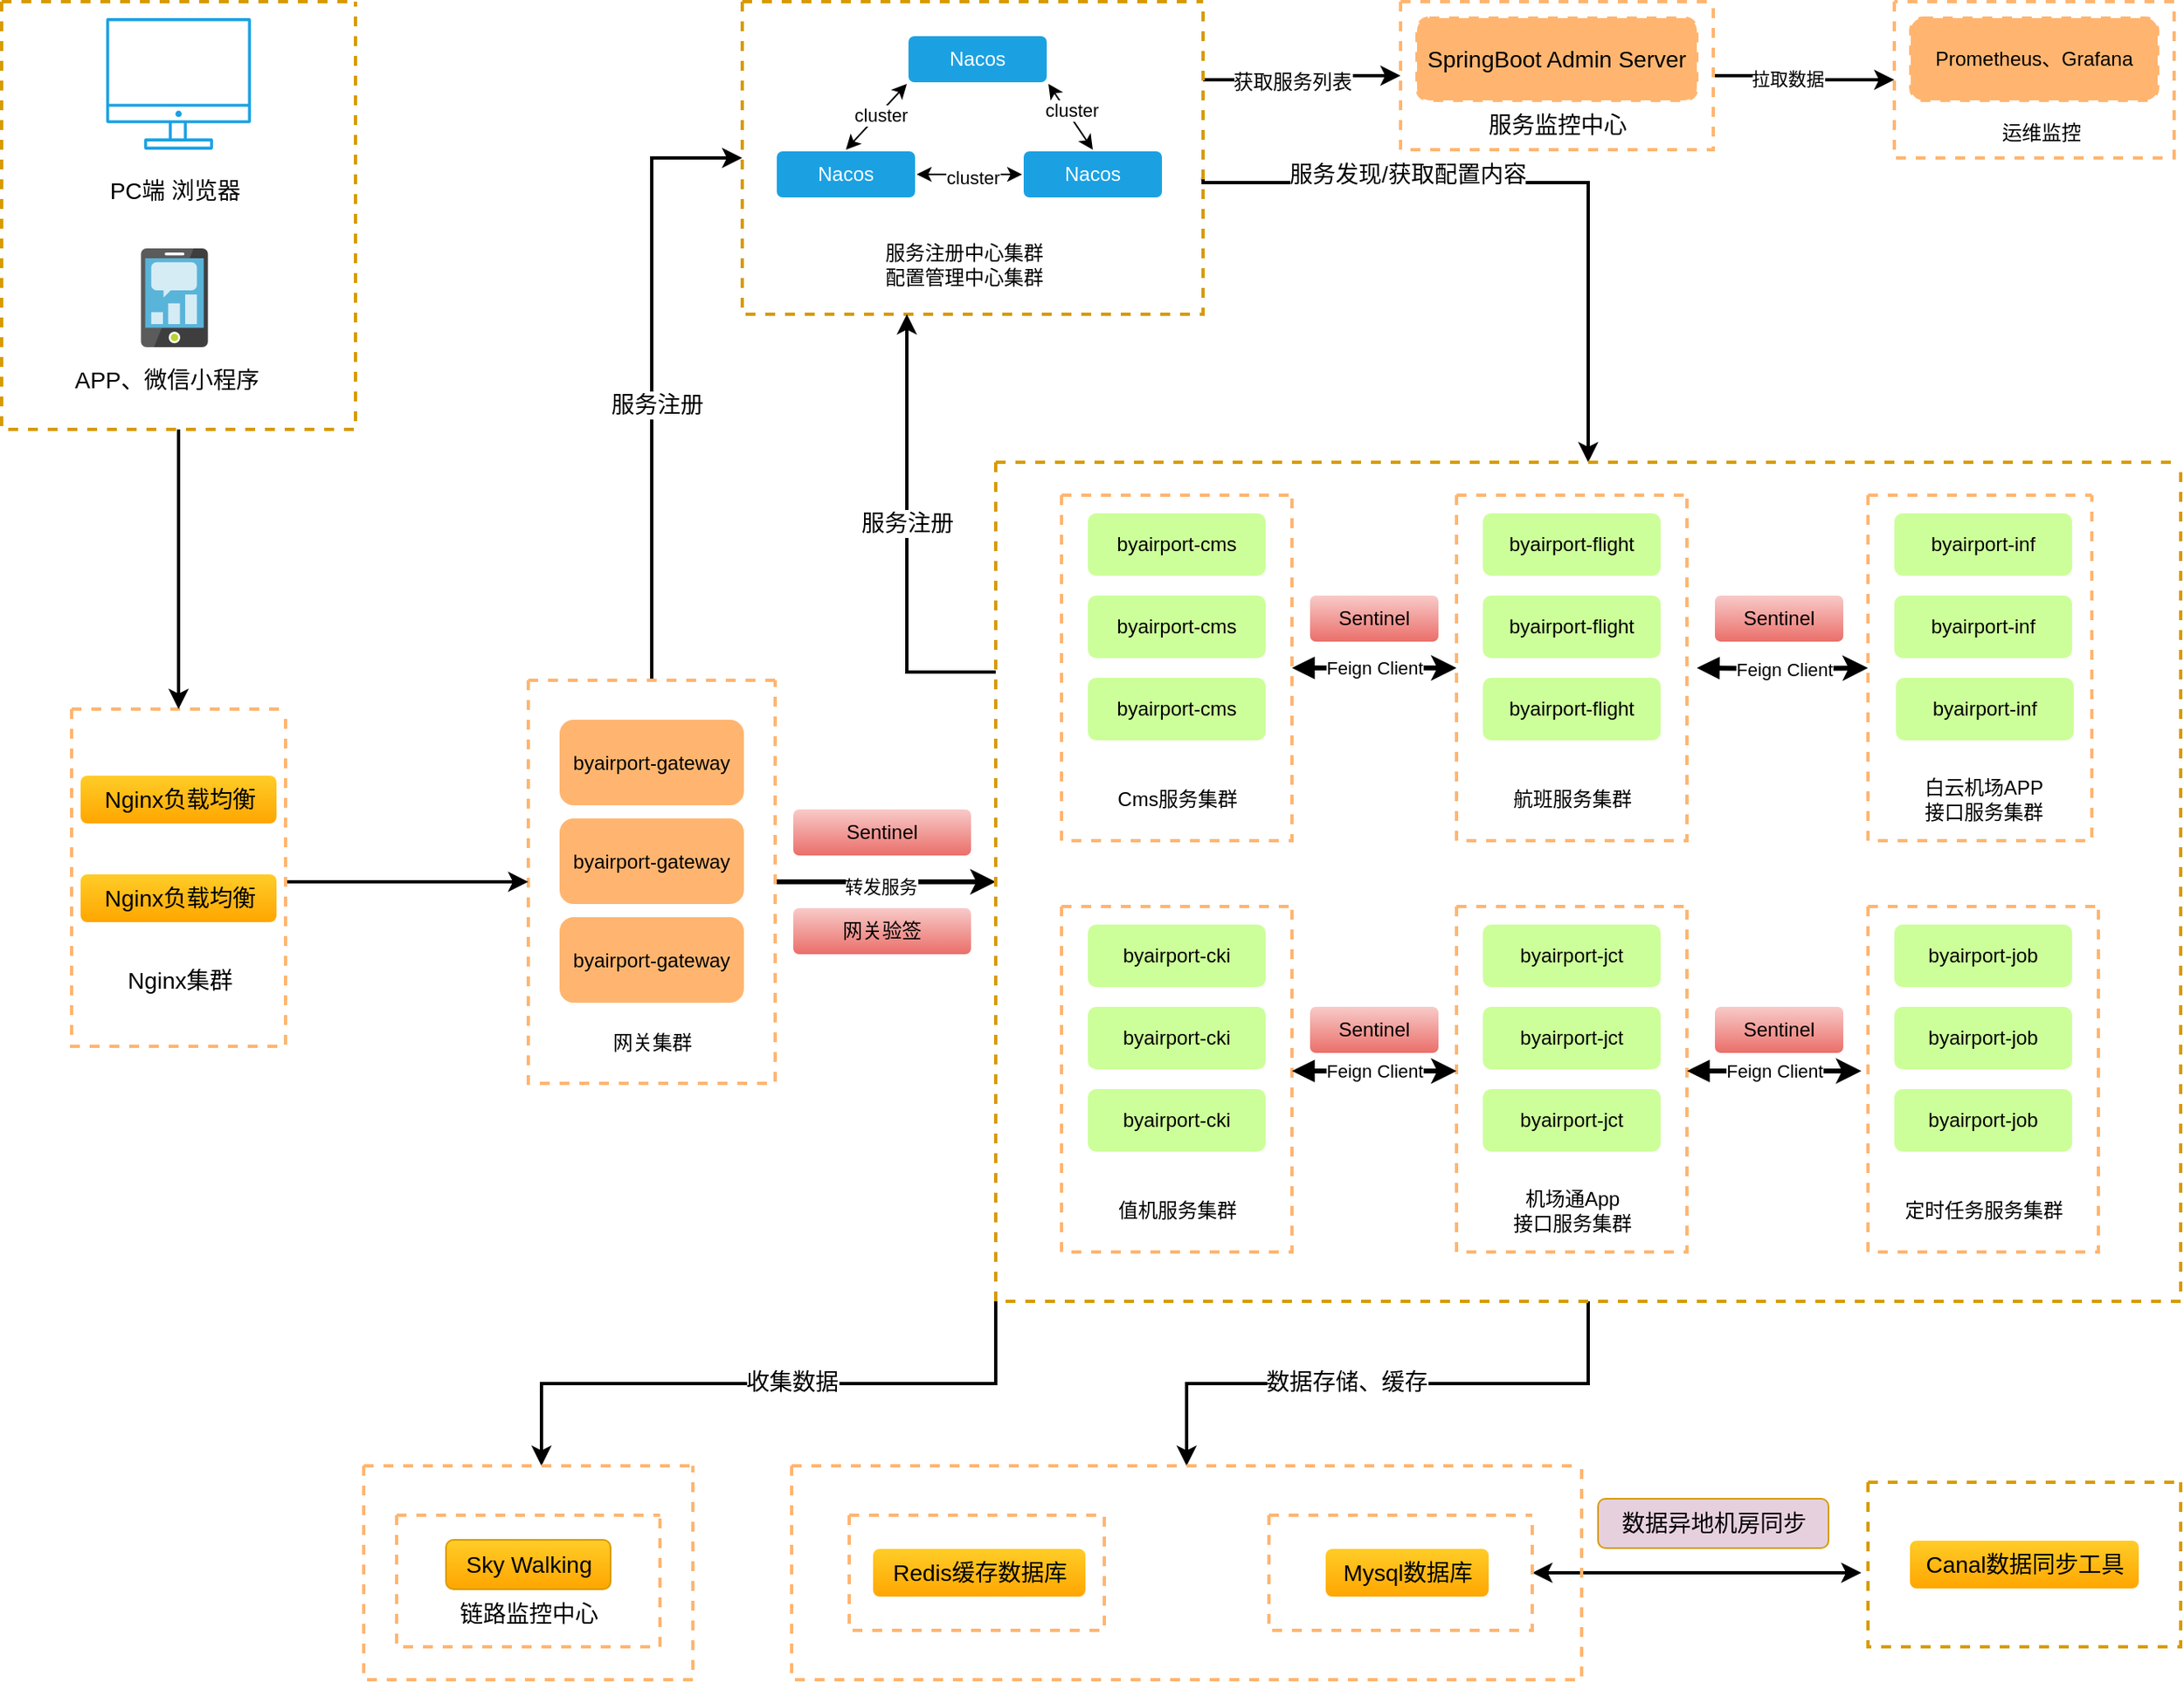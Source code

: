 <mxfile version="20.7.3" type="github">
  <diagram name="第 1 页" id="ni2XKdgbC6iAozZIejau">
    <mxGraphModel dx="2146" dy="659" grid="1" gridSize="10" guides="1" tooltips="1" connect="1" arrows="1" fold="1" page="1" pageScale="1" pageWidth="827" pageHeight="1169" math="0" shadow="0">
      <root>
        <mxCell id="0" />
        <mxCell id="1" parent="0" />
        <mxCell id="4fO2Cc71BolnSUJtsAkM-2" style="edgeStyle=orthogonalEdgeStyle;rounded=0;orthogonalLoop=1;jettySize=auto;html=1;exitX=0.996;exitY=0.568;exitDx=0;exitDy=0;entryX=0.5;entryY=0;entryDx=0;entryDy=0;startArrow=none;startFill=0;endArrow=classic;endFill=1;strokeWidth=2;exitPerimeter=0;" edge="1" parent="1" source="4fO2Cc71BolnSUJtsAkM-6" target="4fO2Cc71BolnSUJtsAkM-32">
          <mxGeometry relative="1" as="geometry">
            <Array as="points">
              <mxPoint x="540" y="178" />
              <mxPoint x="540" y="180" />
              <mxPoint x="774" y="180" />
            </Array>
          </mxGeometry>
        </mxCell>
        <mxCell id="4fO2Cc71BolnSUJtsAkM-3" value="服务发现/获取配置内容" style="edgeLabel;html=1;align=center;verticalAlign=middle;resizable=0;points=[];fontSize=14;" vertex="1" connectable="0" parent="4fO2Cc71BolnSUJtsAkM-2">
          <mxGeometry x="-0.165" y="-2" relative="1" as="geometry">
            <mxPoint x="-43" y="-7" as="offset" />
          </mxGeometry>
        </mxCell>
        <mxCell id="4fO2Cc71BolnSUJtsAkM-4" style="edgeStyle=orthogonalEdgeStyle;rounded=0;orthogonalLoop=1;jettySize=auto;html=1;exitX=1;exitY=0.25;exitDx=0;exitDy=0;fontSize=14;startArrow=none;startFill=0;endArrow=classic;endFill=1;strokeWidth=2;entryX=0;entryY=0.5;entryDx=0;entryDy=0;" edge="1" parent="1" source="4fO2Cc71BolnSUJtsAkM-6" target="4fO2Cc71BolnSUJtsAkM-81">
          <mxGeometry relative="1" as="geometry">
            <mxPoint x="780" y="118" as="targetPoint" />
          </mxGeometry>
        </mxCell>
        <mxCell id="4fO2Cc71BolnSUJtsAkM-5" value="&lt;font style=&quot;font-size: 12px;&quot;&gt;获取服务列表&lt;/font&gt;" style="edgeLabel;html=1;align=center;verticalAlign=middle;resizable=0;points=[];fontSize=14;" vertex="1" connectable="0" parent="4fO2Cc71BolnSUJtsAkM-4">
          <mxGeometry x="-0.127" y="1" relative="1" as="geometry">
            <mxPoint y="1" as="offset" />
          </mxGeometry>
        </mxCell>
        <mxCell id="4fO2Cc71BolnSUJtsAkM-6" value="" style="swimlane;startSize=0;dashed=1;strokeWidth=2;strokeColor=#d79b00;fillColor=#ffe6cc;" vertex="1" parent="1">
          <mxGeometry x="260" y="70" width="280" height="190" as="geometry">
            <mxRectangle x="220" y="70" width="50" height="40" as="alternateBounds" />
          </mxGeometry>
        </mxCell>
        <mxCell id="4fO2Cc71BolnSUJtsAkM-7" value="Nacos" style="rounded=1;whiteSpace=wrap;html=1;strokeColor=#FFFFFF;strokeWidth=2;fillColor=#1ba1e2;fontColor=#ffffff;" vertex="1" parent="4fO2Cc71BolnSUJtsAkM-6">
          <mxGeometry x="100" y="20" width="86" height="30" as="geometry" />
        </mxCell>
        <mxCell id="4fO2Cc71BolnSUJtsAkM-8" value="Nacos" style="rounded=1;whiteSpace=wrap;html=1;strokeColor=#FFFFFF;strokeWidth=2;fillColor=#1ba1e2;fontColor=#ffffff;" vertex="1" parent="4fO2Cc71BolnSUJtsAkM-6">
          <mxGeometry x="20" y="90" width="86" height="30" as="geometry" />
        </mxCell>
        <mxCell id="4fO2Cc71BolnSUJtsAkM-9" value="Nacos" style="rounded=1;whiteSpace=wrap;html=1;strokeColor=#FFFFFF;strokeWidth=2;fillColor=#1ba1e2;fontColor=#ffffff;" vertex="1" parent="4fO2Cc71BolnSUJtsAkM-6">
          <mxGeometry x="170" y="90" width="86" height="30" as="geometry" />
        </mxCell>
        <mxCell id="4fO2Cc71BolnSUJtsAkM-10" value="" style="endArrow=classic;startArrow=classic;html=1;rounded=0;exitX=0.5;exitY=0;exitDx=0;exitDy=0;entryX=0;entryY=1;entryDx=0;entryDy=0;" edge="1" parent="4fO2Cc71BolnSUJtsAkM-6" source="4fO2Cc71BolnSUJtsAkM-8" target="4fO2Cc71BolnSUJtsAkM-7">
          <mxGeometry width="50" height="50" relative="1" as="geometry">
            <mxPoint x="34" y="100" as="sourcePoint" />
            <mxPoint x="84" y="50" as="targetPoint" />
          </mxGeometry>
        </mxCell>
        <mxCell id="4fO2Cc71BolnSUJtsAkM-11" value="cluster" style="edgeLabel;html=1;align=center;verticalAlign=middle;resizable=0;points=[];" vertex="1" connectable="0" parent="4fO2Cc71BolnSUJtsAkM-10">
          <mxGeometry x="0.089" y="-1" relative="1" as="geometry">
            <mxPoint as="offset" />
          </mxGeometry>
        </mxCell>
        <mxCell id="4fO2Cc71BolnSUJtsAkM-12" value="" style="endArrow=classic;startArrow=classic;html=1;rounded=0;exitX=0.5;exitY=0;exitDx=0;exitDy=0;entryX=1;entryY=1;entryDx=0;entryDy=0;" edge="1" parent="4fO2Cc71BolnSUJtsAkM-6" source="4fO2Cc71BolnSUJtsAkM-9" target="4fO2Cc71BolnSUJtsAkM-7">
          <mxGeometry width="50" height="50" relative="1" as="geometry">
            <mxPoint x="73" y="100" as="sourcePoint" />
            <mxPoint x="110" y="60" as="targetPoint" />
          </mxGeometry>
        </mxCell>
        <mxCell id="4fO2Cc71BolnSUJtsAkM-13" value="cluster" style="edgeLabel;html=1;align=center;verticalAlign=middle;resizable=0;points=[];" vertex="1" connectable="0" parent="4fO2Cc71BolnSUJtsAkM-12">
          <mxGeometry x="0.149" y="-2" relative="1" as="geometry">
            <mxPoint as="offset" />
          </mxGeometry>
        </mxCell>
        <mxCell id="4fO2Cc71BolnSUJtsAkM-14" value="" style="endArrow=classic;startArrow=classic;html=1;rounded=0;exitX=1;exitY=0.5;exitDx=0;exitDy=0;entryX=0;entryY=0.5;entryDx=0;entryDy=0;" edge="1" parent="4fO2Cc71BolnSUJtsAkM-6" source="4fO2Cc71BolnSUJtsAkM-8" target="4fO2Cc71BolnSUJtsAkM-9">
          <mxGeometry width="50" height="50" relative="1" as="geometry">
            <mxPoint x="73" y="100" as="sourcePoint" />
            <mxPoint x="102" y="60" as="targetPoint" />
          </mxGeometry>
        </mxCell>
        <mxCell id="4fO2Cc71BolnSUJtsAkM-15" value="cluster" style="edgeLabel;html=1;align=center;verticalAlign=middle;resizable=0;points=[];" vertex="1" connectable="0" parent="4fO2Cc71BolnSUJtsAkM-14">
          <mxGeometry x="0.062" y="-2" relative="1" as="geometry">
            <mxPoint as="offset" />
          </mxGeometry>
        </mxCell>
        <mxCell id="4fO2Cc71BolnSUJtsAkM-16" value="服务注册中心集群&lt;br&gt;配置管理中心集群" style="rounded=1;whiteSpace=wrap;html=1;strokeColor=#FFFFFF;strokeWidth=2;" vertex="1" parent="4fO2Cc71BolnSUJtsAkM-6">
          <mxGeometry x="70" y="140" width="130" height="40" as="geometry" />
        </mxCell>
        <mxCell id="4fO2Cc71BolnSUJtsAkM-17" style="edgeStyle=orthogonalEdgeStyle;rounded=0;orthogonalLoop=1;jettySize=auto;html=1;exitX=0.5;exitY=0;exitDx=0;exitDy=0;entryX=0;entryY=0.5;entryDx=0;entryDy=0;strokeWidth=2;" edge="1" parent="1" source="4fO2Cc71BolnSUJtsAkM-21" target="4fO2Cc71BolnSUJtsAkM-6">
          <mxGeometry relative="1" as="geometry" />
        </mxCell>
        <mxCell id="4fO2Cc71BolnSUJtsAkM-18" value="服务注册" style="edgeLabel;html=1;align=center;verticalAlign=middle;resizable=0;points=[];fontSize=14;" vertex="1" connectable="0" parent="4fO2Cc71BolnSUJtsAkM-17">
          <mxGeometry x="-0.098" y="-3" relative="1" as="geometry">
            <mxPoint as="offset" />
          </mxGeometry>
        </mxCell>
        <mxCell id="4fO2Cc71BolnSUJtsAkM-19" style="edgeStyle=orthogonalEdgeStyle;rounded=0;orthogonalLoop=1;jettySize=auto;html=1;exitX=1;exitY=0.5;exitDx=0;exitDy=0;entryX=0;entryY=0.5;entryDx=0;entryDy=0;strokeWidth=3;" edge="1" parent="1" source="4fO2Cc71BolnSUJtsAkM-21" target="4fO2Cc71BolnSUJtsAkM-32">
          <mxGeometry relative="1" as="geometry" />
        </mxCell>
        <mxCell id="4fO2Cc71BolnSUJtsAkM-20" value="转发服务" style="edgeLabel;html=1;align=center;verticalAlign=middle;resizable=0;points=[];" vertex="1" connectable="0" parent="4fO2Cc71BolnSUJtsAkM-19">
          <mxGeometry x="-0.045" y="-3" relative="1" as="geometry">
            <mxPoint as="offset" />
          </mxGeometry>
        </mxCell>
        <mxCell id="4fO2Cc71BolnSUJtsAkM-21" value="" style="swimlane;startSize=0;strokeColor=#FFB570;strokeWidth=2;dashed=1;" vertex="1" parent="1">
          <mxGeometry x="130" y="482.5" width="150" height="245" as="geometry" />
        </mxCell>
        <mxCell id="4fO2Cc71BolnSUJtsAkM-22" value="byairport-gateway" style="rounded=1;whiteSpace=wrap;html=1;strokeColor=#FFB570;strokeWidth=2;fillColor=#FFB570;" vertex="1" parent="4fO2Cc71BolnSUJtsAkM-21">
          <mxGeometry x="20" y="25" width="110" height="50" as="geometry" />
        </mxCell>
        <mxCell id="4fO2Cc71BolnSUJtsAkM-23" value="byairport-gateway" style="rounded=1;whiteSpace=wrap;html=1;strokeColor=#FFB570;strokeWidth=2;fillColor=#FFB570;" vertex="1" parent="4fO2Cc71BolnSUJtsAkM-21">
          <mxGeometry x="20" y="85" width="110" height="50" as="geometry" />
        </mxCell>
        <mxCell id="4fO2Cc71BolnSUJtsAkM-24" value="byairport-gateway" style="rounded=1;whiteSpace=wrap;html=1;strokeColor=#FFB570;strokeWidth=2;fillColor=#FFB570;" vertex="1" parent="4fO2Cc71BolnSUJtsAkM-21">
          <mxGeometry x="20" y="145" width="110" height="50" as="geometry" />
        </mxCell>
        <mxCell id="4fO2Cc71BolnSUJtsAkM-25" value="网关集群" style="text;html=1;align=center;verticalAlign=middle;resizable=0;points=[];autosize=1;strokeColor=none;fillColor=none;" vertex="1" parent="4fO2Cc71BolnSUJtsAkM-21">
          <mxGeometry x="40" y="205" width="70" height="30" as="geometry" />
        </mxCell>
        <mxCell id="4fO2Cc71BolnSUJtsAkM-26" style="edgeStyle=orthogonalEdgeStyle;rounded=0;orthogonalLoop=1;jettySize=auto;html=1;startArrow=none;startFill=0;strokeWidth=2;endArrow=classic;endFill=1;exitX=0;exitY=0.25;exitDx=0;exitDy=0;" edge="1" parent="1" source="4fO2Cc71BolnSUJtsAkM-32">
          <mxGeometry relative="1" as="geometry">
            <mxPoint x="360" y="260" as="targetPoint" />
            <Array as="points">
              <mxPoint x="360" y="478" />
              <mxPoint x="360" y="280" />
              <mxPoint x="360" y="280" />
            </Array>
          </mxGeometry>
        </mxCell>
        <mxCell id="4fO2Cc71BolnSUJtsAkM-27" value="服务注册" style="edgeLabel;html=1;align=center;verticalAlign=middle;resizable=0;points=[];fontSize=14;" vertex="1" connectable="0" parent="4fO2Cc71BolnSUJtsAkM-26">
          <mxGeometry x="0.343" y="2" relative="1" as="geometry">
            <mxPoint x="2" y="38" as="offset" />
          </mxGeometry>
        </mxCell>
        <mxCell id="4fO2Cc71BolnSUJtsAkM-28" style="edgeStyle=orthogonalEdgeStyle;rounded=0;orthogonalLoop=1;jettySize=auto;html=1;exitX=0.5;exitY=1;exitDx=0;exitDy=0;entryX=0.5;entryY=0;entryDx=0;entryDy=0;fontSize=14;startArrow=none;startFill=0;endArrow=classic;endFill=1;strokeWidth=2;" edge="1" parent="1" source="4fO2Cc71BolnSUJtsAkM-32" target="4fO2Cc71BolnSUJtsAkM-73">
          <mxGeometry relative="1" as="geometry" />
        </mxCell>
        <mxCell id="4fO2Cc71BolnSUJtsAkM-29" value="数据存储、缓存" style="edgeLabel;html=1;align=center;verticalAlign=middle;resizable=0;points=[];fontSize=14;" vertex="1" connectable="0" parent="4fO2Cc71BolnSUJtsAkM-28">
          <mxGeometry x="0.145" y="-1" relative="1" as="geometry">
            <mxPoint as="offset" />
          </mxGeometry>
        </mxCell>
        <mxCell id="4fO2Cc71BolnSUJtsAkM-30" style="edgeStyle=orthogonalEdgeStyle;rounded=0;orthogonalLoop=1;jettySize=auto;html=1;exitX=0;exitY=1;exitDx=0;exitDy=0;entryX=0.54;entryY=0;entryDx=0;entryDy=0;entryPerimeter=0;fontSize=14;startArrow=none;startFill=0;endArrow=classic;endFill=1;strokeWidth=2;" edge="1" parent="1" source="4fO2Cc71BolnSUJtsAkM-32" target="4fO2Cc71BolnSUJtsAkM-84">
          <mxGeometry relative="1" as="geometry">
            <Array as="points">
              <mxPoint x="414" y="910" />
              <mxPoint x="138" y="910" />
            </Array>
          </mxGeometry>
        </mxCell>
        <mxCell id="4fO2Cc71BolnSUJtsAkM-31" value="收集数据" style="edgeLabel;html=1;align=center;verticalAlign=middle;resizable=0;points=[];fontSize=14;" vertex="1" connectable="0" parent="4fO2Cc71BolnSUJtsAkM-30">
          <mxGeometry x="-0.277" y="-1" relative="1" as="geometry">
            <mxPoint x="-38" as="offset" />
          </mxGeometry>
        </mxCell>
        <mxCell id="4fO2Cc71BolnSUJtsAkM-32" value="" style="swimlane;startSize=0;strokeColor=#d79b00;strokeWidth=2;fillColor=#ffcd28;dashed=1;gradientColor=#ffa500;" vertex="1" parent="1">
          <mxGeometry x="414" y="350" width="720" height="510" as="geometry" />
        </mxCell>
        <mxCell id="4fO2Cc71BolnSUJtsAkM-33" value="Feign Client" style="edgeStyle=orthogonalEdgeStyle;rounded=0;orthogonalLoop=1;jettySize=auto;html=1;exitX=1;exitY=0.5;exitDx=0;exitDy=0;entryX=0;entryY=0.5;entryDx=0;entryDy=0;strokeWidth=3;startArrow=block;startFill=1;" edge="1" parent="4fO2Cc71BolnSUJtsAkM-32" source="4fO2Cc71BolnSUJtsAkM-34" target="4fO2Cc71BolnSUJtsAkM-39">
          <mxGeometry relative="1" as="geometry" />
        </mxCell>
        <mxCell id="4fO2Cc71BolnSUJtsAkM-34" value="" style="swimlane;startSize=0;dashed=1;strokeColor=#FFB570;strokeWidth=2;fillColor=#FFFFFF;" vertex="1" parent="4fO2Cc71BolnSUJtsAkM-32">
          <mxGeometry x="40" y="20" width="140" height="210" as="geometry" />
        </mxCell>
        <mxCell id="4fO2Cc71BolnSUJtsAkM-35" value="byairport-cms" style="whiteSpace=wrap;html=1;strokeColor=#FFFFFF;strokeWidth=2;fillColor=#CCFF99;rounded=1;rotation=0;" vertex="1" parent="4fO2Cc71BolnSUJtsAkM-34">
          <mxGeometry x="15" y="10" width="110" height="40" as="geometry" />
        </mxCell>
        <mxCell id="4fO2Cc71BolnSUJtsAkM-36" value="byairport-cms" style="whiteSpace=wrap;html=1;strokeColor=#FFFFFF;strokeWidth=2;fillColor=#CCFF99;gradientColor=none;rounded=1;" vertex="1" parent="4fO2Cc71BolnSUJtsAkM-34">
          <mxGeometry x="15" y="110" width="110" height="40" as="geometry" />
        </mxCell>
        <mxCell id="4fO2Cc71BolnSUJtsAkM-37" value="byairport-cms" style="whiteSpace=wrap;html=1;strokeColor=#FFFFFF;strokeWidth=2;fillColor=#CCFF99;rounded=1;" vertex="1" parent="4fO2Cc71BolnSUJtsAkM-34">
          <mxGeometry x="15" y="60" width="110" height="40" as="geometry" />
        </mxCell>
        <mxCell id="4fO2Cc71BolnSUJtsAkM-38" value="Cms服务集群" style="text;html=1;align=center;verticalAlign=middle;resizable=0;points=[];autosize=1;strokeColor=none;fillColor=none;" vertex="1" parent="4fO2Cc71BolnSUJtsAkM-34">
          <mxGeometry x="20" y="170" width="100" height="30" as="geometry" />
        </mxCell>
        <mxCell id="4fO2Cc71BolnSUJtsAkM-39" value="" style="swimlane;startSize=0;dashed=1;strokeColor=#FFB570;strokeWidth=2;fillColor=#FFFFFF;" vertex="1" parent="4fO2Cc71BolnSUJtsAkM-32">
          <mxGeometry x="280" y="20" width="140" height="210" as="geometry" />
        </mxCell>
        <mxCell id="4fO2Cc71BolnSUJtsAkM-40" value="byairport-flight" style="whiteSpace=wrap;html=1;strokeColor=#FFFFFF;strokeWidth=2;fillColor=#CCFF99;rounded=1;" vertex="1" parent="4fO2Cc71BolnSUJtsAkM-39">
          <mxGeometry x="15" y="10" width="110" height="40" as="geometry" />
        </mxCell>
        <mxCell id="4fO2Cc71BolnSUJtsAkM-41" value="byairport-flight" style="whiteSpace=wrap;html=1;strokeColor=#FFFFFF;strokeWidth=2;fillColor=#CCFF99;gradientColor=none;rounded=1;" vertex="1" parent="4fO2Cc71BolnSUJtsAkM-39">
          <mxGeometry x="15" y="110" width="110" height="40" as="geometry" />
        </mxCell>
        <mxCell id="4fO2Cc71BolnSUJtsAkM-42" value="byairport-flight" style="whiteSpace=wrap;html=1;strokeColor=#FFFFFF;strokeWidth=2;fillColor=#CCFF99;rounded=1;" vertex="1" parent="4fO2Cc71BolnSUJtsAkM-39">
          <mxGeometry x="15" y="60" width="110" height="40" as="geometry" />
        </mxCell>
        <mxCell id="4fO2Cc71BolnSUJtsAkM-43" value="航班服务集群" style="text;html=1;align=center;verticalAlign=middle;resizable=0;points=[];autosize=1;strokeColor=none;fillColor=none;" vertex="1" parent="4fO2Cc71BolnSUJtsAkM-39">
          <mxGeometry x="20" y="170" width="100" height="30" as="geometry" />
        </mxCell>
        <mxCell id="4fO2Cc71BolnSUJtsAkM-44" value="" style="swimlane;startSize=0;dashed=1;strokeColor=#FFB570;strokeWidth=2;fillColor=#FFFFFF;" vertex="1" parent="4fO2Cc71BolnSUJtsAkM-32">
          <mxGeometry x="530" y="20" width="136" height="210" as="geometry" />
        </mxCell>
        <mxCell id="4fO2Cc71BolnSUJtsAkM-45" value="byairport-inf" style="whiteSpace=wrap;html=1;strokeColor=#FFFFFF;strokeWidth=2;fillColor=#CCFF99;rounded=1;" vertex="1" parent="4fO2Cc71BolnSUJtsAkM-44">
          <mxGeometry x="15" y="10" width="110" height="40" as="geometry" />
        </mxCell>
        <mxCell id="4fO2Cc71BolnSUJtsAkM-46" value="byairport-inf" style="whiteSpace=wrap;html=1;strokeColor=#FFFFFF;strokeWidth=2;fillColor=#CCFF99;gradientColor=none;rounded=1;" vertex="1" parent="4fO2Cc71BolnSUJtsAkM-44">
          <mxGeometry x="16" y="110" width="110" height="40" as="geometry" />
        </mxCell>
        <mxCell id="4fO2Cc71BolnSUJtsAkM-47" value="byairport-inf" style="whiteSpace=wrap;html=1;strokeColor=#FFFFFF;strokeWidth=2;fillColor=#CCFF99;rounded=1;" vertex="1" parent="4fO2Cc71BolnSUJtsAkM-44">
          <mxGeometry x="15" y="60" width="110" height="40" as="geometry" />
        </mxCell>
        <mxCell id="4fO2Cc71BolnSUJtsAkM-48" value="白云机场APP&lt;br&gt;接口服务集群" style="text;html=1;align=center;verticalAlign=middle;resizable=0;points=[];autosize=1;strokeColor=none;fillColor=none;" vertex="1" parent="4fO2Cc71BolnSUJtsAkM-44">
          <mxGeometry x="20" y="165" width="100" height="40" as="geometry" />
        </mxCell>
        <mxCell id="4fO2Cc71BolnSUJtsAkM-49" value="" style="swimlane;startSize=0;dashed=1;strokeColor=#FFB570;strokeWidth=2;fillColor=#FFFFFF;" vertex="1" parent="4fO2Cc71BolnSUJtsAkM-32">
          <mxGeometry x="40" y="270" width="140" height="210" as="geometry" />
        </mxCell>
        <mxCell id="4fO2Cc71BolnSUJtsAkM-50" value="byairport-cki" style="whiteSpace=wrap;html=1;strokeColor=#FFFFFF;strokeWidth=2;fillColor=#CCFF99;rounded=1;" vertex="1" parent="4fO2Cc71BolnSUJtsAkM-49">
          <mxGeometry x="15" y="10" width="110" height="40" as="geometry" />
        </mxCell>
        <mxCell id="4fO2Cc71BolnSUJtsAkM-51" value="byairport-cki" style="whiteSpace=wrap;html=1;strokeColor=#FFFFFF;strokeWidth=2;fillColor=#CCFF99;gradientColor=none;rounded=1;" vertex="1" parent="4fO2Cc71BolnSUJtsAkM-49">
          <mxGeometry x="15" y="110" width="110" height="40" as="geometry" />
        </mxCell>
        <mxCell id="4fO2Cc71BolnSUJtsAkM-52" value="byairport-cki" style="whiteSpace=wrap;html=1;strokeColor=#FFFFFF;strokeWidth=2;fillColor=#CCFF99;rounded=1;" vertex="1" parent="4fO2Cc71BolnSUJtsAkM-49">
          <mxGeometry x="15" y="60" width="110" height="40" as="geometry" />
        </mxCell>
        <mxCell id="4fO2Cc71BolnSUJtsAkM-53" value="值机服务集群" style="text;html=1;align=center;verticalAlign=middle;resizable=0;points=[];autosize=1;strokeColor=none;fillColor=none;" vertex="1" parent="4fO2Cc71BolnSUJtsAkM-49">
          <mxGeometry x="20" y="170" width="100" height="30" as="geometry" />
        </mxCell>
        <mxCell id="4fO2Cc71BolnSUJtsAkM-54" value="" style="swimlane;startSize=0;dashed=1;strokeColor=#FFB570;strokeWidth=2;fillColor=#FFFFFF;" vertex="1" parent="4fO2Cc71BolnSUJtsAkM-32">
          <mxGeometry x="280" y="270" width="140" height="210" as="geometry" />
        </mxCell>
        <mxCell id="4fO2Cc71BolnSUJtsAkM-55" value="byairport-jct" style="whiteSpace=wrap;html=1;strokeColor=#FFFFFF;strokeWidth=2;fillColor=#CCFF99;rounded=1;" vertex="1" parent="4fO2Cc71BolnSUJtsAkM-54">
          <mxGeometry x="15" y="10" width="110" height="40" as="geometry" />
        </mxCell>
        <mxCell id="4fO2Cc71BolnSUJtsAkM-56" value="byairport-jct" style="whiteSpace=wrap;html=1;strokeColor=#FFFFFF;strokeWidth=2;fillColor=#CCFF99;gradientColor=none;rounded=1;" vertex="1" parent="4fO2Cc71BolnSUJtsAkM-54">
          <mxGeometry x="15" y="110" width="110" height="40" as="geometry" />
        </mxCell>
        <mxCell id="4fO2Cc71BolnSUJtsAkM-57" value="byairport-jct" style="whiteSpace=wrap;html=1;strokeColor=#FFFFFF;strokeWidth=2;fillColor=#CCFF99;rounded=1;" vertex="1" parent="4fO2Cc71BolnSUJtsAkM-54">
          <mxGeometry x="15" y="60" width="110" height="40" as="geometry" />
        </mxCell>
        <mxCell id="4fO2Cc71BolnSUJtsAkM-58" value="机场通App&lt;br&gt;接口服务集群" style="text;html=1;align=center;verticalAlign=middle;resizable=0;points=[];autosize=1;strokeColor=none;fillColor=none;" vertex="1" parent="4fO2Cc71BolnSUJtsAkM-54">
          <mxGeometry x="20" y="165" width="100" height="40" as="geometry" />
        </mxCell>
        <mxCell id="4fO2Cc71BolnSUJtsAkM-59" value="" style="swimlane;startSize=0;dashed=1;strokeColor=#FFB570;strokeWidth=2;fillColor=#FFFFFF;" vertex="1" parent="4fO2Cc71BolnSUJtsAkM-32">
          <mxGeometry x="530" y="270" width="140" height="210" as="geometry" />
        </mxCell>
        <mxCell id="4fO2Cc71BolnSUJtsAkM-60" value="byairport-job" style="whiteSpace=wrap;html=1;strokeColor=#FFFFFF;strokeWidth=2;fillColor=#CCFF99;rounded=1;" vertex="1" parent="4fO2Cc71BolnSUJtsAkM-59">
          <mxGeometry x="15" y="10" width="110" height="40" as="geometry" />
        </mxCell>
        <mxCell id="4fO2Cc71BolnSUJtsAkM-61" value="byairport-job" style="whiteSpace=wrap;html=1;strokeColor=#FFFFFF;strokeWidth=2;fillColor=#CCFF99;gradientColor=none;rounded=1;" vertex="1" parent="4fO2Cc71BolnSUJtsAkM-59">
          <mxGeometry x="15" y="110" width="110" height="40" as="geometry" />
        </mxCell>
        <mxCell id="4fO2Cc71BolnSUJtsAkM-62" value="byairport-job" style="whiteSpace=wrap;html=1;strokeColor=#FFFFFF;strokeWidth=2;fillColor=#CCFF99;rounded=1;" vertex="1" parent="4fO2Cc71BolnSUJtsAkM-59">
          <mxGeometry x="15" y="60" width="110" height="40" as="geometry" />
        </mxCell>
        <mxCell id="4fO2Cc71BolnSUJtsAkM-63" value="定时任务服务集群" style="text;html=1;align=center;verticalAlign=middle;resizable=0;points=[];autosize=1;strokeColor=none;fillColor=none;" vertex="1" parent="4fO2Cc71BolnSUJtsAkM-59">
          <mxGeometry x="10" y="170" width="120" height="30" as="geometry" />
        </mxCell>
        <mxCell id="4fO2Cc71BolnSUJtsAkM-64" value="Sentinel" style="whiteSpace=wrap;html=1;strokeColor=#FFFFFF;strokeWidth=2;fillColor=#f8cecc;gradientColor=#ea6b66;rounded=1;" vertex="1" parent="4fO2Cc71BolnSUJtsAkM-32">
          <mxGeometry x="190" y="80" width="80" height="30" as="geometry" />
        </mxCell>
        <mxCell id="4fO2Cc71BolnSUJtsAkM-65" value="Feign Client" style="edgeStyle=orthogonalEdgeStyle;rounded=0;orthogonalLoop=1;jettySize=auto;html=1;entryX=0;entryY=0.5;entryDx=0;entryDy=0;strokeWidth=3;startArrow=block;startFill=1;" edge="1" parent="4fO2Cc71BolnSUJtsAkM-32" target="4fO2Cc71BolnSUJtsAkM-44">
          <mxGeometry relative="1" as="geometry">
            <mxPoint x="426" y="125" as="sourcePoint" />
            <mxPoint x="520" y="124.5" as="targetPoint" />
          </mxGeometry>
        </mxCell>
        <mxCell id="4fO2Cc71BolnSUJtsAkM-66" value="Sentinel" style="whiteSpace=wrap;html=1;strokeColor=#FFFFFF;strokeWidth=2;fillColor=#f8cecc;gradientColor=#ea6b66;rounded=1;" vertex="1" parent="4fO2Cc71BolnSUJtsAkM-32">
          <mxGeometry x="436" y="80" width="80" height="30" as="geometry" />
        </mxCell>
        <mxCell id="4fO2Cc71BolnSUJtsAkM-67" value="Feign Client" style="edgeStyle=orthogonalEdgeStyle;rounded=0;orthogonalLoop=1;jettySize=auto;html=1;exitX=1;exitY=0.5;exitDx=0;exitDy=0;entryX=0;entryY=0.5;entryDx=0;entryDy=0;strokeWidth=3;startArrow=block;startFill=1;" edge="1" parent="4fO2Cc71BolnSUJtsAkM-32">
          <mxGeometry relative="1" as="geometry">
            <mxPoint x="180" y="370" as="sourcePoint" />
            <mxPoint x="280" y="370" as="targetPoint" />
            <Array as="points">
              <mxPoint x="206" y="370" />
              <mxPoint x="206" y="370" />
            </Array>
          </mxGeometry>
        </mxCell>
        <mxCell id="4fO2Cc71BolnSUJtsAkM-68" value="Feign Client" style="edgeStyle=orthogonalEdgeStyle;rounded=0;orthogonalLoop=1;jettySize=auto;html=1;exitX=1;exitY=0.5;exitDx=0;exitDy=0;strokeWidth=3;startArrow=block;startFill=1;" edge="1" parent="4fO2Cc71BolnSUJtsAkM-32">
          <mxGeometry relative="1" as="geometry">
            <mxPoint x="420" y="370" as="sourcePoint" />
            <mxPoint x="526" y="370" as="targetPoint" />
          </mxGeometry>
        </mxCell>
        <mxCell id="4fO2Cc71BolnSUJtsAkM-69" value="Sentinel" style="whiteSpace=wrap;html=1;strokeColor=#FFFFFF;strokeWidth=2;fillColor=#f8cecc;gradientColor=#ea6b66;rounded=1;" vertex="1" parent="4fO2Cc71BolnSUJtsAkM-32">
          <mxGeometry x="190" y="330" width="80" height="30" as="geometry" />
        </mxCell>
        <mxCell id="4fO2Cc71BolnSUJtsAkM-70" value="Sentinel" style="whiteSpace=wrap;html=1;strokeColor=#FFFFFF;strokeWidth=2;fillColor=#f8cecc;gradientColor=#ea6b66;rounded=1;" vertex="1" parent="4fO2Cc71BolnSUJtsAkM-32">
          <mxGeometry x="436" y="330" width="80" height="30" as="geometry" />
        </mxCell>
        <mxCell id="4fO2Cc71BolnSUJtsAkM-71" value="Sentinel" style="whiteSpace=wrap;html=1;strokeColor=#FFFFFF;strokeWidth=2;fillColor=#f8cecc;gradientColor=#ea6b66;rounded=1;" vertex="1" parent="1">
          <mxGeometry x="290" y="560" width="110" height="30" as="geometry" />
        </mxCell>
        <mxCell id="4fO2Cc71BolnSUJtsAkM-72" style="edgeStyle=orthogonalEdgeStyle;rounded=0;orthogonalLoop=1;jettySize=auto;html=1;fontSize=14;startArrow=classic;startFill=1;endArrow=classic;endFill=1;strokeWidth=2;exitX=1;exitY=0.5;exitDx=0;exitDy=0;" edge="1" parent="1" source="4fO2Cc71BolnSUJtsAkM-74">
          <mxGeometry relative="1" as="geometry">
            <mxPoint x="940" y="1025" as="targetPoint" />
          </mxGeometry>
        </mxCell>
        <mxCell id="4fO2Cc71BolnSUJtsAkM-73" value="" style="swimlane;startSize=0;fontSize=14;strokeColor=#FFB570;strokeWidth=2;fillColor=#FFB570;gradientColor=#7ea6e0;dashed=1;" vertex="1" parent="1">
          <mxGeometry x="290" y="960" width="480" height="130" as="geometry" />
        </mxCell>
        <mxCell id="4fO2Cc71BolnSUJtsAkM-74" value="" style="swimlane;startSize=0;dashed=1;fontSize=14;strokeColor=#FFB570;strokeWidth=2;fillColor=#CCFF99;gradientColor=default;" vertex="1" parent="4fO2Cc71BolnSUJtsAkM-73">
          <mxGeometry x="290" y="30" width="160" height="70" as="geometry" />
        </mxCell>
        <mxCell id="4fO2Cc71BolnSUJtsAkM-75" value="Mysql数据库" style="text;html=1;align=center;verticalAlign=middle;resizable=0;points=[];autosize=1;strokeColor=#FFFFFF;fillColor=#ffcd28;fontSize=14;gradientColor=#ffa500;rounded=1;" vertex="1" parent="4fO2Cc71BolnSUJtsAkM-74">
          <mxGeometry x="34" y="20" width="100" height="30" as="geometry" />
        </mxCell>
        <mxCell id="4fO2Cc71BolnSUJtsAkM-76" value="" style="swimlane;startSize=0;dashed=1;fontSize=14;strokeColor=#FFB570;strokeWidth=2;fillColor=#CCFF99;gradientColor=default;" vertex="1" parent="4fO2Cc71BolnSUJtsAkM-73">
          <mxGeometry x="35" y="30" width="155" height="70" as="geometry" />
        </mxCell>
        <mxCell id="4fO2Cc71BolnSUJtsAkM-77" value="Redis缓存数据库" style="text;html=1;align=center;verticalAlign=middle;resizable=0;points=[];autosize=1;strokeColor=#FFFFFF;fillColor=#ffcd28;fontSize=14;gradientColor=#ffa500;rounded=1;" vertex="1" parent="4fO2Cc71BolnSUJtsAkM-76">
          <mxGeometry x="14" y="20" width="130" height="30" as="geometry" />
        </mxCell>
        <mxCell id="4fO2Cc71BolnSUJtsAkM-78" value="" style="swimlane;startSize=0;dashed=1;fontSize=14;strokeColor=#d79b00;strokeWidth=2;fillColor=#ffcd28;gradientColor=#ffa500;" vertex="1" parent="1">
          <mxGeometry x="944" y="970" width="190" height="100" as="geometry" />
        </mxCell>
        <mxCell id="4fO2Cc71BolnSUJtsAkM-79" value="Canal数据同步工具" style="text;html=1;align=center;verticalAlign=middle;resizable=0;points=[];autosize=1;strokeColor=#FFFFFF;fillColor=#ffcd28;fontSize=14;gradientColor=#ffa500;rounded=1;" vertex="1" parent="4fO2Cc71BolnSUJtsAkM-78">
          <mxGeometry x="25" y="35" width="140" height="30" as="geometry" />
        </mxCell>
        <mxCell id="4fO2Cc71BolnSUJtsAkM-80" value="数据异地机房同步" style="text;html=1;align=center;verticalAlign=middle;resizable=0;points=[];autosize=1;strokeColor=#d79b00;fillColor=#E6D0DE;fontSize=14;gradientColor=none;rounded=1;" vertex="1" parent="1">
          <mxGeometry x="780" y="980" width="140" height="30" as="geometry" />
        </mxCell>
        <mxCell id="4fO2Cc71BolnSUJtsAkM-103" style="edgeStyle=orthogonalEdgeStyle;rounded=0;orthogonalLoop=1;jettySize=auto;html=1;exitX=1;exitY=0.5;exitDx=0;exitDy=0;entryX=0;entryY=0.5;entryDx=0;entryDy=0;strokeWidth=2;" edge="1" parent="1" source="4fO2Cc71BolnSUJtsAkM-81" target="4fO2Cc71BolnSUJtsAkM-100">
          <mxGeometry relative="1" as="geometry" />
        </mxCell>
        <mxCell id="4fO2Cc71BolnSUJtsAkM-104" value="拉取数据" style="edgeLabel;html=1;align=center;verticalAlign=middle;resizable=0;points=[];" vertex="1" connectable="0" parent="4fO2Cc71BolnSUJtsAkM-103">
          <mxGeometry x="-0.2" y="-2" relative="1" as="geometry">
            <mxPoint as="offset" />
          </mxGeometry>
        </mxCell>
        <mxCell id="4fO2Cc71BolnSUJtsAkM-81" value="" style="swimlane;startSize=0;dashed=1;fontSize=14;strokeColor=#FFB570;strokeWidth=2;fillColor=#FFB570;gradientColor=default;" vertex="1" parent="1">
          <mxGeometry x="660" y="70" width="190" height="90" as="geometry" />
        </mxCell>
        <mxCell id="4fO2Cc71BolnSUJtsAkM-82" value="SpringBoot Admin Server" style="whiteSpace=wrap;html=1;dashed=1;fontSize=14;strokeColor=#FFB570;strokeWidth=2;fillColor=#FFB570;gradientColor=none;rounded=1;" vertex="1" parent="4fO2Cc71BolnSUJtsAkM-81">
          <mxGeometry x="10" y="10" width="170" height="50" as="geometry" />
        </mxCell>
        <mxCell id="4fO2Cc71BolnSUJtsAkM-83" value="服务监控中心" style="text;html=1;align=center;verticalAlign=middle;resizable=0;points=[];autosize=1;strokeColor=none;fillColor=none;fontSize=14;" vertex="1" parent="4fO2Cc71BolnSUJtsAkM-81">
          <mxGeometry x="40" y="60" width="110" height="30" as="geometry" />
        </mxCell>
        <mxCell id="4fO2Cc71BolnSUJtsAkM-84" value="" style="swimlane;startSize=0;dashed=1;fontSize=14;strokeColor=#FFB570;strokeWidth=2;fillColor=#FFB570;gradientColor=none;" vertex="1" parent="1">
          <mxGeometry x="30" y="960" width="200" height="130" as="geometry" />
        </mxCell>
        <mxCell id="4fO2Cc71BolnSUJtsAkM-85" value="" style="swimlane;startSize=0;dashed=1;fontSize=14;strokeColor=#FFB570;strokeWidth=2;fillColor=#FFB570;gradientColor=none;" vertex="1" parent="4fO2Cc71BolnSUJtsAkM-84">
          <mxGeometry x="20" y="30" width="160" height="80" as="geometry" />
        </mxCell>
        <mxCell id="4fO2Cc71BolnSUJtsAkM-86" value="Sky Walking" style="text;html=1;align=center;verticalAlign=middle;resizable=0;points=[];autosize=1;strokeColor=#d79b00;fillColor=#ffcd28;fontSize=14;gradientColor=#ffa500;rounded=1;" vertex="1" parent="4fO2Cc71BolnSUJtsAkM-85">
          <mxGeometry x="30" y="15" width="100" height="30" as="geometry" />
        </mxCell>
        <mxCell id="4fO2Cc71BolnSUJtsAkM-87" value="链路监控中心" style="text;html=1;align=center;verticalAlign=middle;resizable=0;points=[];autosize=1;strokeColor=none;fillColor=none;fontSize=14;" vertex="1" parent="1">
          <mxGeometry x="75" y="1035" width="110" height="30" as="geometry" />
        </mxCell>
        <mxCell id="4fO2Cc71BolnSUJtsAkM-88" style="edgeStyle=orthogonalEdgeStyle;rounded=0;orthogonalLoop=1;jettySize=auto;html=1;exitX=1;exitY=0.5;exitDx=0;exitDy=0;entryX=0;entryY=0.5;entryDx=0;entryDy=0;fontSize=14;startArrow=none;startFill=0;endArrow=classic;endFill=1;strokeWidth=2;" edge="1" parent="1" source="4fO2Cc71BolnSUJtsAkM-89" target="4fO2Cc71BolnSUJtsAkM-21">
          <mxGeometry relative="1" as="geometry">
            <Array as="points">
              <mxPoint x="-17" y="605" />
            </Array>
          </mxGeometry>
        </mxCell>
        <mxCell id="4fO2Cc71BolnSUJtsAkM-89" value="" style="swimlane;startSize=0;dashed=1;fontSize=14;strokeColor=#FFB570;strokeWidth=2;fillColor=#FFB570;gradientColor=none;" vertex="1" parent="1">
          <mxGeometry x="-147.5" y="500" width="130" height="205" as="geometry" />
        </mxCell>
        <mxCell id="4fO2Cc71BolnSUJtsAkM-90" value="Nginx负载均衡" style="text;html=1;align=center;verticalAlign=middle;resizable=0;points=[];autosize=1;strokeColor=#FFFFFF;fillColor=#ffcd28;fontSize=14;gradientColor=#ffa500;rounded=1;" vertex="1" parent="4fO2Cc71BolnSUJtsAkM-89">
          <mxGeometry x="5" y="40" width="120" height="30" as="geometry" />
        </mxCell>
        <mxCell id="4fO2Cc71BolnSUJtsAkM-91" value="Nginx负载均衡" style="text;html=1;align=center;verticalAlign=middle;resizable=0;points=[];autosize=1;strokeColor=#FFFFFF;fillColor=#ffcd28;fontSize=14;gradientColor=#ffa500;rounded=1;" vertex="1" parent="4fO2Cc71BolnSUJtsAkM-89">
          <mxGeometry x="5" y="100" width="120" height="30" as="geometry" />
        </mxCell>
        <mxCell id="4fO2Cc71BolnSUJtsAkM-92" value="Nginx集群" style="text;html=1;align=center;verticalAlign=middle;resizable=0;points=[];autosize=1;strokeColor=none;fillColor=none;fontSize=14;" vertex="1" parent="4fO2Cc71BolnSUJtsAkM-89">
          <mxGeometry x="20" y="150" width="90" height="30" as="geometry" />
        </mxCell>
        <mxCell id="4fO2Cc71BolnSUJtsAkM-93" style="edgeStyle=orthogonalEdgeStyle;rounded=0;orthogonalLoop=1;jettySize=auto;html=1;fontSize=14;startArrow=none;startFill=0;endArrow=classic;endFill=1;strokeWidth=2;" edge="1" parent="1" source="4fO2Cc71BolnSUJtsAkM-94">
          <mxGeometry relative="1" as="geometry">
            <mxPoint x="-82.5" y="500" as="targetPoint" />
          </mxGeometry>
        </mxCell>
        <mxCell id="4fO2Cc71BolnSUJtsAkM-94" value="" style="swimlane;startSize=0;dashed=1;fontSize=14;strokeColor=#d79b00;strokeWidth=2;fillColor=#ffcd28;gradientColor=#ffa500;" vertex="1" parent="1">
          <mxGeometry x="-190" y="70" width="215" height="260" as="geometry" />
        </mxCell>
        <mxCell id="4fO2Cc71BolnSUJtsAkM-95" value="desktop" style="sketch=0;outlineConnect=0;strokeColor=#006EAF;fillColor=#1ba1e2;dashed=0;verticalLabelPosition=bottom;verticalAlign=top;align=center;html=1;fontSize=12;fontStyle=0;aspect=fixed;shape=mxgraph.aws4.illustration_desktop;pointerEvents=1;fontColor=#ffffff;" vertex="1" parent="4fO2Cc71BolnSUJtsAkM-94">
          <mxGeometry x="63.55" y="10" width="87.91" height="80" as="geometry" />
        </mxCell>
        <mxCell id="4fO2Cc71BolnSUJtsAkM-96" value="PC端 浏览器" style="text;html=1;align=center;verticalAlign=middle;resizable=0;points=[];autosize=1;strokeColor=none;fillColor=none;fontSize=14;" vertex="1" parent="4fO2Cc71BolnSUJtsAkM-94">
          <mxGeometry x="55" y="100" width="100" height="30" as="geometry" />
        </mxCell>
        <mxCell id="4fO2Cc71BolnSUJtsAkM-97" value="" style="sketch=0;aspect=fixed;html=1;points=[];align=center;image;fontSize=12;image=img/lib/mscae/Mobile_Engagement.svg;dashed=1;strokeColor=#FFFFFF;strokeWidth=2;fillColor=#FFB570;gradientColor=none;" vertex="1" parent="4fO2Cc71BolnSUJtsAkM-94">
          <mxGeometry x="84.6" y="150" width="40.8" height="60" as="geometry" />
        </mxCell>
        <mxCell id="4fO2Cc71BolnSUJtsAkM-98" value="APP、微信小程序" style="text;html=1;align=center;verticalAlign=middle;resizable=0;points=[];autosize=1;strokeColor=none;fillColor=none;fontSize=14;" vertex="1" parent="1">
          <mxGeometry x="-160" y="285" width="140" height="30" as="geometry" />
        </mxCell>
        <mxCell id="4fO2Cc71BolnSUJtsAkM-99" value="网关验签" style="whiteSpace=wrap;html=1;strokeColor=#FFFFFF;strokeWidth=2;fillColor=#f8cecc;gradientColor=#ea6b66;rounded=1;" vertex="1" parent="1">
          <mxGeometry x="290" y="620" width="110" height="30" as="geometry" />
        </mxCell>
        <mxCell id="4fO2Cc71BolnSUJtsAkM-100" value="" style="swimlane;startSize=0;rounded=1;fillColor=#FFB570;gradientColor=none;dashed=1;strokeColor=#FFB570;strokeWidth=2;" vertex="1" parent="1">
          <mxGeometry x="960" y="70" width="170" height="95" as="geometry" />
        </mxCell>
        <mxCell id="4fO2Cc71BolnSUJtsAkM-101" value="Prometheus、Grafana" style="whiteSpace=wrap;html=1;rounded=1;dashed=1;strokeColor=#FFB570;strokeWidth=2;fillColor=#FFB570;gradientColor=none;" vertex="1" parent="4fO2Cc71BolnSUJtsAkM-100">
          <mxGeometry x="10" y="10" width="150" height="50" as="geometry" />
        </mxCell>
        <mxCell id="4fO2Cc71BolnSUJtsAkM-102" value="运维监控" style="text;html=1;align=center;verticalAlign=middle;resizable=0;points=[];autosize=1;strokeColor=none;fillColor=none;" vertex="1" parent="4fO2Cc71BolnSUJtsAkM-100">
          <mxGeometry x="54" y="65" width="70" height="30" as="geometry" />
        </mxCell>
      </root>
    </mxGraphModel>
  </diagram>
</mxfile>
